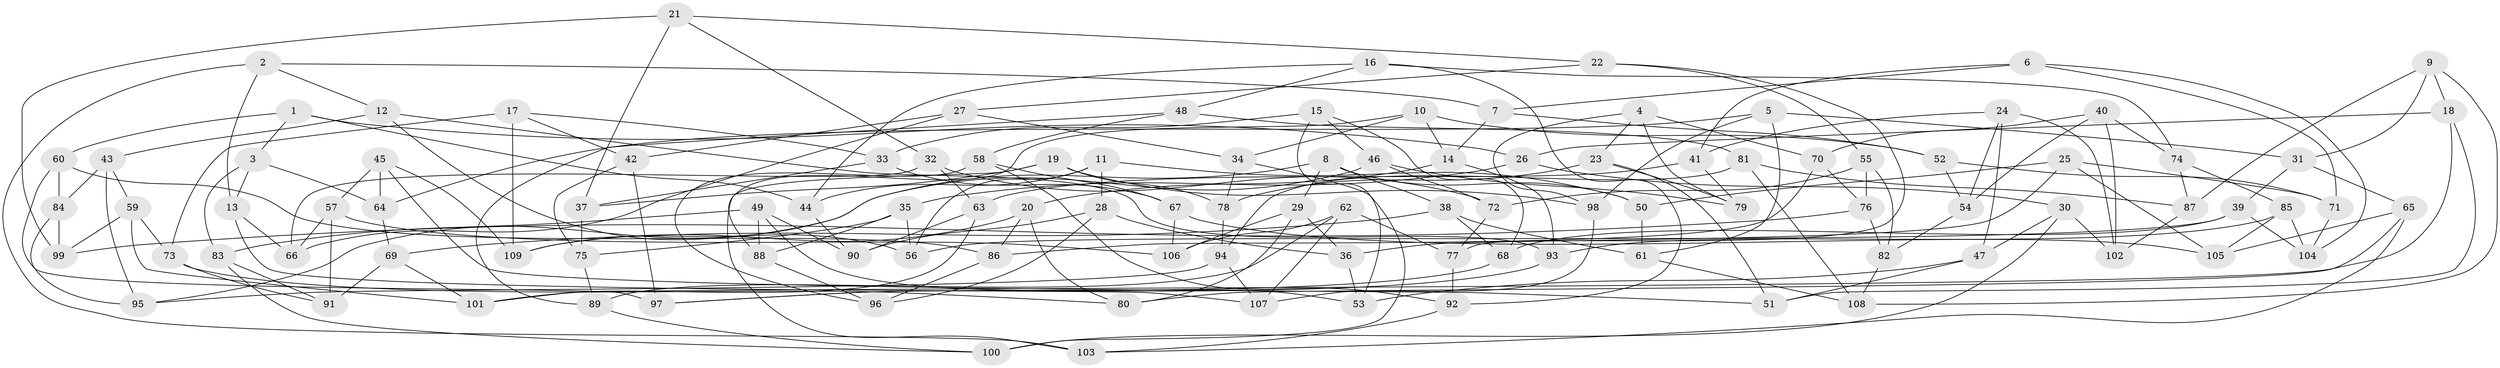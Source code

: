 // coarse degree distribution, {7: 0.05555555555555555, 8: 0.09259259259259259, 10: 0.05555555555555555, 5: 0.05555555555555555, 4: 0.4444444444444444, 12: 0.018518518518518517, 6: 0.2037037037037037, 13: 0.018518518518518517, 9: 0.037037037037037035, 3: 0.018518518518518517}
// Generated by graph-tools (version 1.1) at 2025/20/03/04/25 18:20:53]
// undirected, 109 vertices, 218 edges
graph export_dot {
graph [start="1"]
  node [color=gray90,style=filled];
  1;
  2;
  3;
  4;
  5;
  6;
  7;
  8;
  9;
  10;
  11;
  12;
  13;
  14;
  15;
  16;
  17;
  18;
  19;
  20;
  21;
  22;
  23;
  24;
  25;
  26;
  27;
  28;
  29;
  30;
  31;
  32;
  33;
  34;
  35;
  36;
  37;
  38;
  39;
  40;
  41;
  42;
  43;
  44;
  45;
  46;
  47;
  48;
  49;
  50;
  51;
  52;
  53;
  54;
  55;
  56;
  57;
  58;
  59;
  60;
  61;
  62;
  63;
  64;
  65;
  66;
  67;
  68;
  69;
  70;
  71;
  72;
  73;
  74;
  75;
  76;
  77;
  78;
  79;
  80;
  81;
  82;
  83;
  84;
  85;
  86;
  87;
  88;
  89;
  90;
  91;
  92;
  93;
  94;
  95;
  96;
  97;
  98;
  99;
  100;
  101;
  102;
  103;
  104;
  105;
  106;
  107;
  108;
  109;
  1 -- 44;
  1 -- 60;
  1 -- 3;
  1 -- 26;
  2 -- 13;
  2 -- 103;
  2 -- 12;
  2 -- 7;
  3 -- 83;
  3 -- 13;
  3 -- 64;
  4 -- 98;
  4 -- 79;
  4 -- 23;
  4 -- 70;
  5 -- 64;
  5 -- 61;
  5 -- 31;
  5 -- 98;
  6 -- 71;
  6 -- 7;
  6 -- 41;
  6 -- 104;
  7 -- 14;
  7 -- 52;
  8 -- 29;
  8 -- 109;
  8 -- 50;
  8 -- 38;
  9 -- 87;
  9 -- 31;
  9 -- 108;
  9 -- 18;
  10 -- 52;
  10 -- 88;
  10 -- 34;
  10 -- 14;
  11 -- 56;
  11 -- 50;
  11 -- 28;
  11 -- 44;
  12 -- 56;
  12 -- 93;
  12 -- 43;
  13 -- 66;
  13 -- 107;
  14 -- 20;
  14 -- 93;
  15 -- 33;
  15 -- 53;
  15 -- 46;
  15 -- 68;
  16 -- 92;
  16 -- 48;
  16 -- 44;
  16 -- 74;
  17 -- 109;
  17 -- 73;
  17 -- 42;
  17 -- 33;
  18 -- 51;
  18 -- 101;
  18 -- 26;
  19 -- 103;
  19 -- 37;
  19 -- 98;
  19 -- 78;
  20 -- 109;
  20 -- 86;
  20 -- 80;
  21 -- 32;
  21 -- 99;
  21 -- 22;
  21 -- 37;
  22 -- 77;
  22 -- 55;
  22 -- 27;
  23 -- 79;
  23 -- 78;
  23 -- 51;
  24 -- 102;
  24 -- 54;
  24 -- 41;
  24 -- 47;
  25 -- 105;
  25 -- 36;
  25 -- 50;
  25 -- 71;
  26 -- 30;
  26 -- 35;
  27 -- 42;
  27 -- 66;
  27 -- 34;
  28 -- 96;
  28 -- 36;
  28 -- 90;
  29 -- 36;
  29 -- 80;
  29 -- 106;
  30 -- 100;
  30 -- 102;
  30 -- 47;
  31 -- 65;
  31 -- 39;
  32 -- 66;
  32 -- 72;
  32 -- 63;
  33 -- 67;
  33 -- 37;
  34 -- 78;
  34 -- 100;
  35 -- 56;
  35 -- 75;
  35 -- 88;
  36 -- 53;
  37 -- 75;
  38 -- 69;
  38 -- 68;
  38 -- 61;
  39 -- 68;
  39 -- 104;
  39 -- 56;
  40 -- 74;
  40 -- 54;
  40 -- 102;
  40 -- 70;
  41 -- 79;
  41 -- 63;
  42 -- 75;
  42 -- 97;
  43 -- 95;
  43 -- 84;
  43 -- 59;
  44 -- 90;
  45 -- 109;
  45 -- 64;
  45 -- 51;
  45 -- 57;
  46 -- 72;
  46 -- 79;
  46 -- 95;
  47 -- 51;
  47 -- 53;
  48 -- 58;
  48 -- 89;
  48 -- 81;
  49 -- 90;
  49 -- 83;
  49 -- 88;
  49 -- 53;
  50 -- 61;
  52 -- 71;
  52 -- 54;
  54 -- 82;
  55 -- 82;
  55 -- 72;
  55 -- 76;
  57 -- 106;
  57 -- 66;
  57 -- 91;
  58 -- 96;
  58 -- 67;
  58 -- 92;
  59 -- 99;
  59 -- 73;
  59 -- 101;
  60 -- 97;
  60 -- 86;
  60 -- 84;
  61 -- 108;
  62 -- 107;
  62 -- 106;
  62 -- 77;
  62 -- 89;
  63 -- 101;
  63 -- 90;
  64 -- 69;
  65 -- 105;
  65 -- 103;
  65 -- 80;
  67 -- 106;
  67 -- 105;
  68 -- 97;
  69 -- 101;
  69 -- 91;
  70 -- 86;
  70 -- 76;
  71 -- 104;
  72 -- 77;
  73 -- 91;
  73 -- 80;
  74 -- 85;
  74 -- 87;
  75 -- 89;
  76 -- 99;
  76 -- 82;
  77 -- 92;
  78 -- 94;
  81 -- 87;
  81 -- 94;
  81 -- 108;
  82 -- 108;
  83 -- 100;
  83 -- 91;
  84 -- 99;
  84 -- 95;
  85 -- 93;
  85 -- 104;
  85 -- 105;
  86 -- 96;
  87 -- 102;
  88 -- 96;
  89 -- 100;
  92 -- 103;
  93 -- 97;
  94 -- 107;
  94 -- 95;
  98 -- 107;
}
